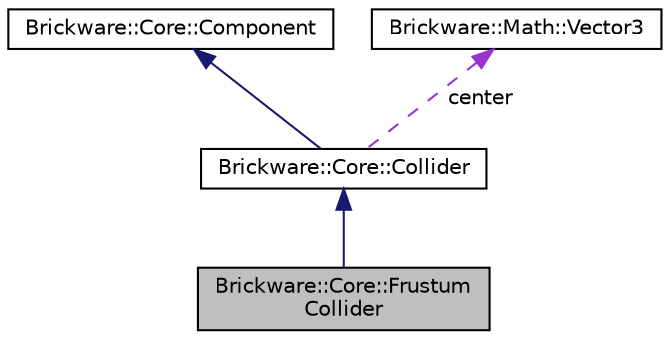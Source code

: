 digraph "Brickware::Core::FrustumCollider"
{
  edge [fontname="Helvetica",fontsize="10",labelfontname="Helvetica",labelfontsize="10"];
  node [fontname="Helvetica",fontsize="10",shape=record];
  Node1 [label="Brickware::Core::Frustum\lCollider",height=0.2,width=0.4,color="black", fillcolor="grey75", style="filled", fontcolor="black"];
  Node2 -> Node1 [dir="back",color="midnightblue",fontsize="10",style="solid",fontname="Helvetica"];
  Node2 [label="Brickware::Core::Collider",height=0.2,width=0.4,color="black", fillcolor="white", style="filled",URL="$classBrickware_1_1Core_1_1Collider.html"];
  Node3 -> Node2 [dir="back",color="midnightblue",fontsize="10",style="solid",fontname="Helvetica"];
  Node3 [label="Brickware::Core::Component",height=0.2,width=0.4,color="black", fillcolor="white", style="filled",URL="$classBrickware_1_1Core_1_1Component.html"];
  Node4 -> Node2 [dir="back",color="darkorchid3",fontsize="10",style="dashed",label=" center" ,fontname="Helvetica"];
  Node4 [label="Brickware::Math::Vector3",height=0.2,width=0.4,color="black", fillcolor="white", style="filled",URL="$classBrickware_1_1Math_1_1Vector3.html"];
}
